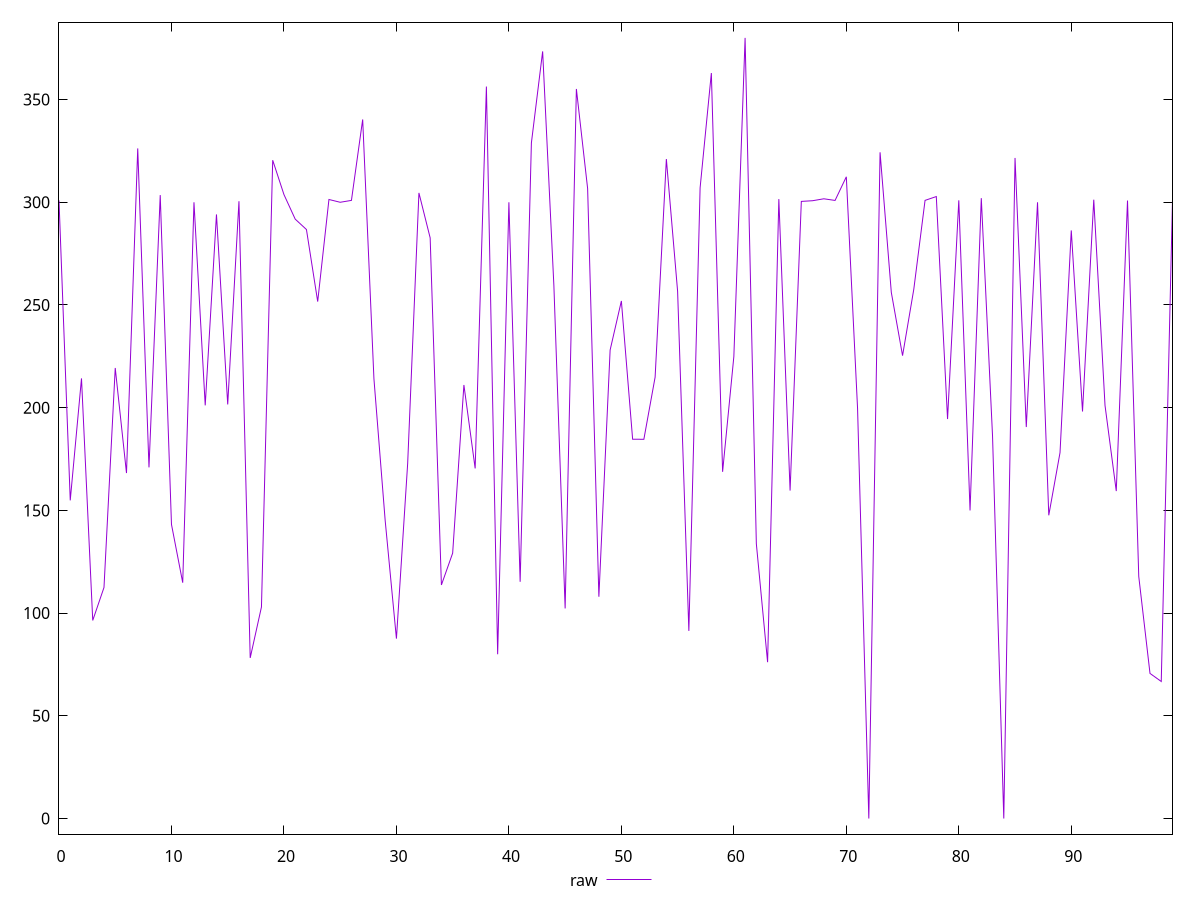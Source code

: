 reset

$raw <<EOF
0 300.9
1 154.88799998164177
2 214.25800001621246
3 96.43099999427795
4 112.4709999859333
5 219.33699998259544
6 168.17599999904633
7 326.224
8 170.92899999022484
9 303.496
10 143.16500002145767
11 114.80699998140335
12 300
13 201.11700001358986
14 294.0770000219345
15 201.58499997854233
16 300.502
17 78.1870000064373
18 102.97600001096725
19 320.48199999999997
20 303.754
21 291.80399999022484
22 286.722000002861
23 251.6579999923706
24 301.362
25 300
26 300.912
27 340.30899998545647
28 214.08899995684624
29 145.0620000064373
30 87.56499999761581
31 172.89600002765656
32 304.56
33 282.6609999537468
34 113.7039999961853
35 129.19699996709824
36 211.04700002074242
37 170.43099999427795
38 356.34999999999997
39 79.9729999601841
40 300
41 115.23499995470047
42 328.9
43 373.45000000000005
44 259.34600004553795
45 102.27600002288818
46 355.1599999666214
47 306.658
48 107.96400001645088
49 228.06700000166893
50 251.96399998664856
51 184.64699998497963
52 184.61600002646446
53 214.8619999885559
54 321.036
55 256.6229999959469
56 91.34100005030632
57 307.032
58 362.908
59 168.78499999642372
60 224.85100001096725
61 380.01800000000003
62 133.7719999551773
63 76.10399997234344
64 301.556
65 159.65800005197525
66 300.426
67 300.758
68 301.698
69 300.902
70 312.404
71 199.56400001049042
72 0
73 324.322
74 256.1199999451637
75 225.33899998664856
76 257.69200000166893
77 300.924
78 302.788
79 194.47400000691414
80 300.95
81 149.98800003528595
82 302.01
83 186.1919999718666
84 0
85 321.5780000090599
86 190.5920000076294
87 300
88 147.61300000548363
89 178.12000000476837
90 286.2969999909401
91 198.1370000243187
92 301.27
93 201.11699998378754
94 159.4059999883175
95 300.852
96 117.84000000357628
97 70.6299999654293
98 66.71399998664856
99 301.094
EOF

set key outside below
set xrange [0:99]
set yrange [-7.600360000000001:387.61836000000005]
set trange [-7.600360000000001:387.61836000000005]
set terminal svg size 640, 500 enhanced background rgb 'white'
set output "report_00013_2021-02-09T12-04-24.940Z/uses-rel-preconnect/samples/pages+cached+noadtech+nomedia+nocss/raw/values.svg"

plot $raw title "raw" with line

reset
